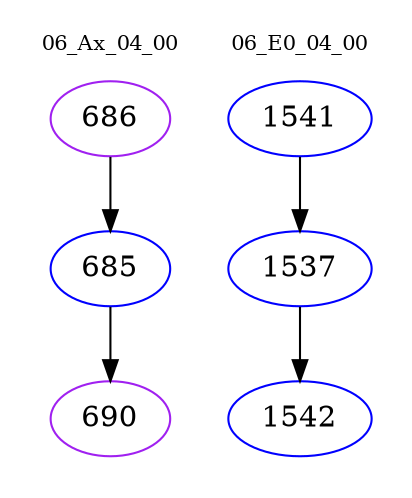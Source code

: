 digraph{
subgraph cluster_0 {
color = white
label = "06_Ax_04_00";
fontsize=10;
T0_686 [label="686", color="purple"]
T0_686 -> T0_685 [color="black"]
T0_685 [label="685", color="blue"]
T0_685 -> T0_690 [color="black"]
T0_690 [label="690", color="purple"]
}
subgraph cluster_1 {
color = white
label = "06_E0_04_00";
fontsize=10;
T1_1541 [label="1541", color="blue"]
T1_1541 -> T1_1537 [color="black"]
T1_1537 [label="1537", color="blue"]
T1_1537 -> T1_1542 [color="black"]
T1_1542 [label="1542", color="blue"]
}
}
